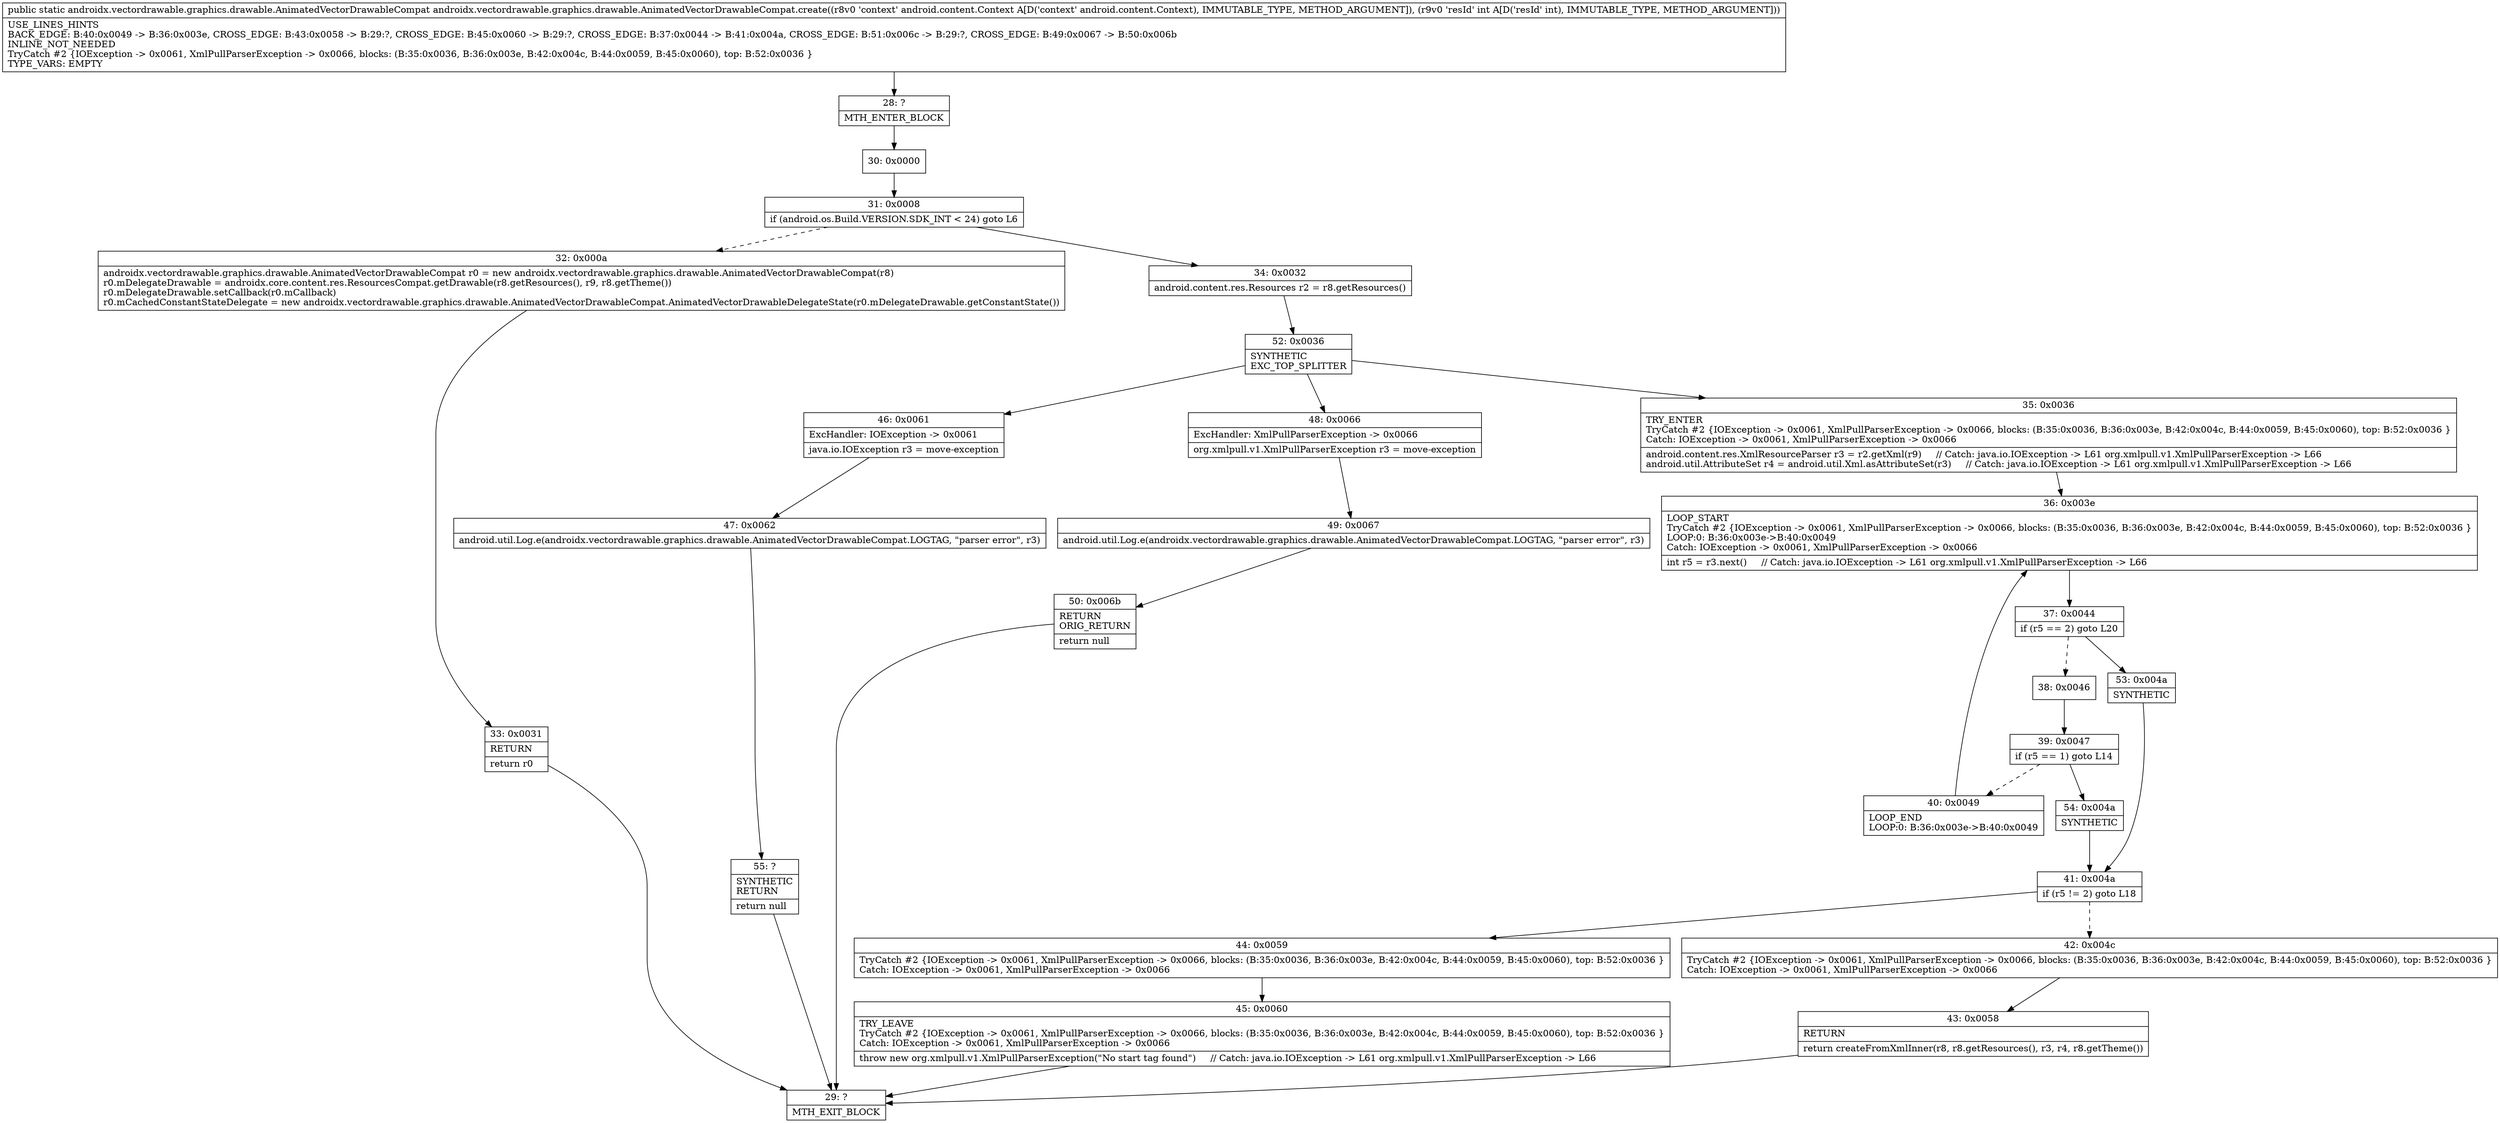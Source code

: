 digraph "CFG forandroidx.vectordrawable.graphics.drawable.AnimatedVectorDrawableCompat.create(Landroid\/content\/Context;I)Landroidx\/vectordrawable\/graphics\/drawable\/AnimatedVectorDrawableCompat;" {
Node_28 [shape=record,label="{28\:\ ?|MTH_ENTER_BLOCK\l}"];
Node_30 [shape=record,label="{30\:\ 0x0000}"];
Node_31 [shape=record,label="{31\:\ 0x0008|if (android.os.Build.VERSION.SDK_INT \< 24) goto L6\l}"];
Node_32 [shape=record,label="{32\:\ 0x000a|androidx.vectordrawable.graphics.drawable.AnimatedVectorDrawableCompat r0 = new androidx.vectordrawable.graphics.drawable.AnimatedVectorDrawableCompat(r8)\lr0.mDelegateDrawable = androidx.core.content.res.ResourcesCompat.getDrawable(r8.getResources(), r9, r8.getTheme())\lr0.mDelegateDrawable.setCallback(r0.mCallback)\lr0.mCachedConstantStateDelegate = new androidx.vectordrawable.graphics.drawable.AnimatedVectorDrawableCompat.AnimatedVectorDrawableDelegateState(r0.mDelegateDrawable.getConstantState())\l}"];
Node_33 [shape=record,label="{33\:\ 0x0031|RETURN\l|return r0\l}"];
Node_29 [shape=record,label="{29\:\ ?|MTH_EXIT_BLOCK\l}"];
Node_34 [shape=record,label="{34\:\ 0x0032|android.content.res.Resources r2 = r8.getResources()\l}"];
Node_52 [shape=record,label="{52\:\ 0x0036|SYNTHETIC\lEXC_TOP_SPLITTER\l}"];
Node_35 [shape=record,label="{35\:\ 0x0036|TRY_ENTER\lTryCatch #2 \{IOException \-\> 0x0061, XmlPullParserException \-\> 0x0066, blocks: (B:35:0x0036, B:36:0x003e, B:42:0x004c, B:44:0x0059, B:45:0x0060), top: B:52:0x0036 \}\lCatch: IOException \-\> 0x0061, XmlPullParserException \-\> 0x0066\l|android.content.res.XmlResourceParser r3 = r2.getXml(r9)     \/\/ Catch: java.io.IOException \-\> L61 org.xmlpull.v1.XmlPullParserException \-\> L66\landroid.util.AttributeSet r4 = android.util.Xml.asAttributeSet(r3)     \/\/ Catch: java.io.IOException \-\> L61 org.xmlpull.v1.XmlPullParserException \-\> L66\l}"];
Node_36 [shape=record,label="{36\:\ 0x003e|LOOP_START\lTryCatch #2 \{IOException \-\> 0x0061, XmlPullParserException \-\> 0x0066, blocks: (B:35:0x0036, B:36:0x003e, B:42:0x004c, B:44:0x0059, B:45:0x0060), top: B:52:0x0036 \}\lLOOP:0: B:36:0x003e\-\>B:40:0x0049\lCatch: IOException \-\> 0x0061, XmlPullParserException \-\> 0x0066\l|int r5 = r3.next()     \/\/ Catch: java.io.IOException \-\> L61 org.xmlpull.v1.XmlPullParserException \-\> L66\l}"];
Node_37 [shape=record,label="{37\:\ 0x0044|if (r5 == 2) goto L20\l}"];
Node_38 [shape=record,label="{38\:\ 0x0046}"];
Node_39 [shape=record,label="{39\:\ 0x0047|if (r5 == 1) goto L14\l}"];
Node_40 [shape=record,label="{40\:\ 0x0049|LOOP_END\lLOOP:0: B:36:0x003e\-\>B:40:0x0049\l}"];
Node_54 [shape=record,label="{54\:\ 0x004a|SYNTHETIC\l}"];
Node_41 [shape=record,label="{41\:\ 0x004a|if (r5 != 2) goto L18\l}"];
Node_42 [shape=record,label="{42\:\ 0x004c|TryCatch #2 \{IOException \-\> 0x0061, XmlPullParserException \-\> 0x0066, blocks: (B:35:0x0036, B:36:0x003e, B:42:0x004c, B:44:0x0059, B:45:0x0060), top: B:52:0x0036 \}\lCatch: IOException \-\> 0x0061, XmlPullParserException \-\> 0x0066\l}"];
Node_43 [shape=record,label="{43\:\ 0x0058|RETURN\l|return createFromXmlInner(r8, r8.getResources(), r3, r4, r8.getTheme())\l}"];
Node_44 [shape=record,label="{44\:\ 0x0059|TryCatch #2 \{IOException \-\> 0x0061, XmlPullParserException \-\> 0x0066, blocks: (B:35:0x0036, B:36:0x003e, B:42:0x004c, B:44:0x0059, B:45:0x0060), top: B:52:0x0036 \}\lCatch: IOException \-\> 0x0061, XmlPullParserException \-\> 0x0066\l}"];
Node_45 [shape=record,label="{45\:\ 0x0060|TRY_LEAVE\lTryCatch #2 \{IOException \-\> 0x0061, XmlPullParserException \-\> 0x0066, blocks: (B:35:0x0036, B:36:0x003e, B:42:0x004c, B:44:0x0059, B:45:0x0060), top: B:52:0x0036 \}\lCatch: IOException \-\> 0x0061, XmlPullParserException \-\> 0x0066\l|throw new org.xmlpull.v1.XmlPullParserException(\"No start tag found\")     \/\/ Catch: java.io.IOException \-\> L61 org.xmlpull.v1.XmlPullParserException \-\> L66\l}"];
Node_53 [shape=record,label="{53\:\ 0x004a|SYNTHETIC\l}"];
Node_46 [shape=record,label="{46\:\ 0x0061|ExcHandler: IOException \-\> 0x0061\l|java.io.IOException r3 = move\-exception\l}"];
Node_47 [shape=record,label="{47\:\ 0x0062|android.util.Log.e(androidx.vectordrawable.graphics.drawable.AnimatedVectorDrawableCompat.LOGTAG, \"parser error\", r3)\l}"];
Node_55 [shape=record,label="{55\:\ ?|SYNTHETIC\lRETURN\l|return null\l}"];
Node_48 [shape=record,label="{48\:\ 0x0066|ExcHandler: XmlPullParserException \-\> 0x0066\l|org.xmlpull.v1.XmlPullParserException r3 = move\-exception\l}"];
Node_49 [shape=record,label="{49\:\ 0x0067|android.util.Log.e(androidx.vectordrawable.graphics.drawable.AnimatedVectorDrawableCompat.LOGTAG, \"parser error\", r3)\l}"];
Node_50 [shape=record,label="{50\:\ 0x006b|RETURN\lORIG_RETURN\l|return null\l}"];
MethodNode[shape=record,label="{public static androidx.vectordrawable.graphics.drawable.AnimatedVectorDrawableCompat androidx.vectordrawable.graphics.drawable.AnimatedVectorDrawableCompat.create((r8v0 'context' android.content.Context A[D('context' android.content.Context), IMMUTABLE_TYPE, METHOD_ARGUMENT]), (r9v0 'resId' int A[D('resId' int), IMMUTABLE_TYPE, METHOD_ARGUMENT]))  | USE_LINES_HINTS\lBACK_EDGE: B:40:0x0049 \-\> B:36:0x003e, CROSS_EDGE: B:43:0x0058 \-\> B:29:?, CROSS_EDGE: B:45:0x0060 \-\> B:29:?, CROSS_EDGE: B:37:0x0044 \-\> B:41:0x004a, CROSS_EDGE: B:51:0x006c \-\> B:29:?, CROSS_EDGE: B:49:0x0067 \-\> B:50:0x006b\lINLINE_NOT_NEEDED\lTryCatch #2 \{IOException \-\> 0x0061, XmlPullParserException \-\> 0x0066, blocks: (B:35:0x0036, B:36:0x003e, B:42:0x004c, B:44:0x0059, B:45:0x0060), top: B:52:0x0036 \}\lTYPE_VARS: EMPTY\l}"];
MethodNode -> Node_28;Node_28 -> Node_30;
Node_30 -> Node_31;
Node_31 -> Node_32[style=dashed];
Node_31 -> Node_34;
Node_32 -> Node_33;
Node_33 -> Node_29;
Node_34 -> Node_52;
Node_52 -> Node_35;
Node_52 -> Node_46;
Node_52 -> Node_48;
Node_35 -> Node_36;
Node_36 -> Node_37;
Node_37 -> Node_38[style=dashed];
Node_37 -> Node_53;
Node_38 -> Node_39;
Node_39 -> Node_40[style=dashed];
Node_39 -> Node_54;
Node_40 -> Node_36;
Node_54 -> Node_41;
Node_41 -> Node_42[style=dashed];
Node_41 -> Node_44;
Node_42 -> Node_43;
Node_43 -> Node_29;
Node_44 -> Node_45;
Node_45 -> Node_29;
Node_53 -> Node_41;
Node_46 -> Node_47;
Node_47 -> Node_55;
Node_55 -> Node_29;
Node_48 -> Node_49;
Node_49 -> Node_50;
Node_50 -> Node_29;
}

